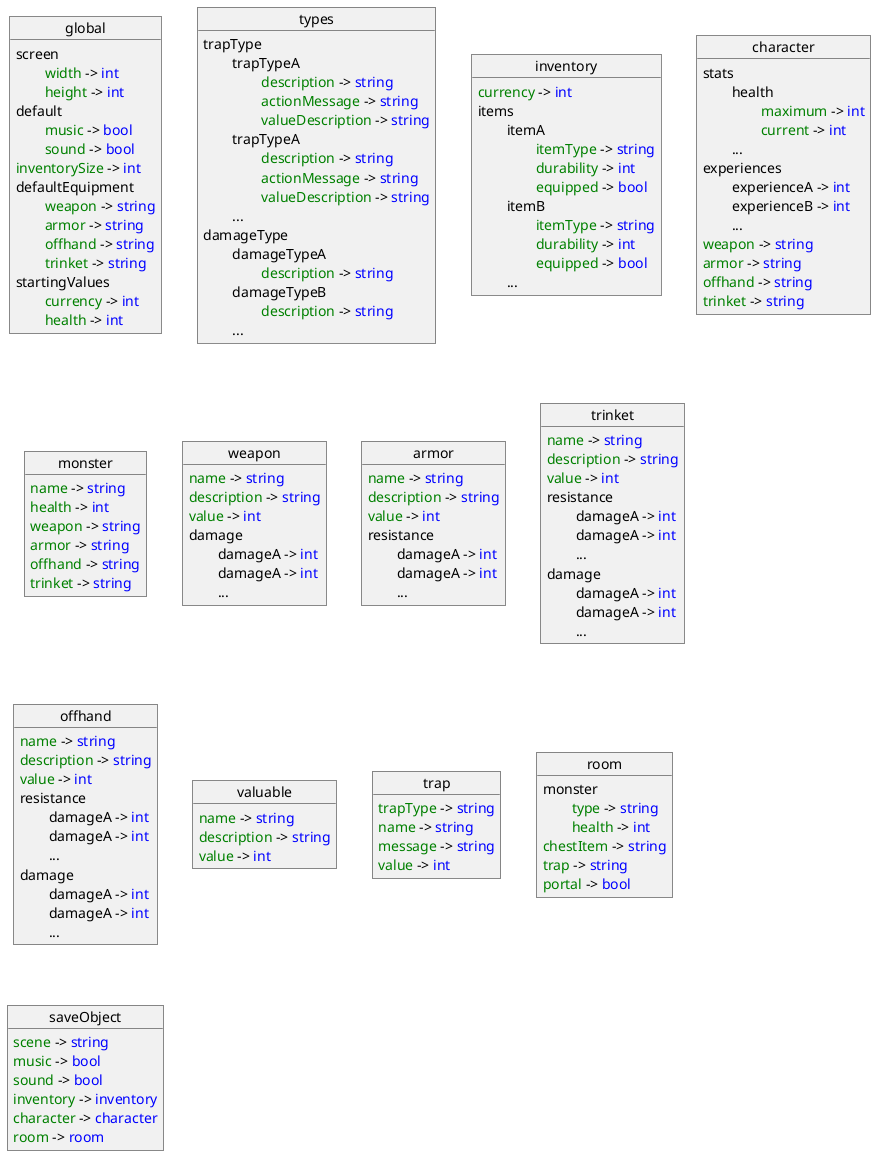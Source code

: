 @startuml

!define type(x) <color:blue>x</color>
!define attribute(x) <color:green>x</color>

object global {
    screen
        attribute(\twidth) -> type(int)
        attribute(\theight) -> type(int)
    default
        attribute(\tmusic) -> type(bool)
        attribute(\tsound) -> type(bool)
    attribute(inventorySize) -> type(int)
    defaultEquipment
        attribute(\tweapon) -> type(string)
        attribute(\tarmor) -> type(string)
        attribute(\toffhand) -> type(string)
        attribute(\ttrinket) -> type(string)
    startingValues
        attribute(\tcurrency) -> type(int)
        attribute(\thealth) -> type(int)
}

object types {
    trapType
        \ttrapTypeA
            attribute(\t\tdescription) -> type(string)
            attribute(\t\tactionMessage) -> type(string)
            attribute(\t\tvalueDescription) -> type(string)
        \ttrapTypeA
            attribute(\t\tdescription) -> type(string)
            attribute(\t\tactionMessage) -> type(string)
            attribute(\t\tvalueDescription) -> type(string)
        \t...
    damageType
        \tdamageTypeA
            attribute(\t\tdescription) -> type(string)
        \tdamageTypeB
            attribute(\t\tdescription) -> type(string)
        \t...
}

object inventory {
    attribute(currency) -> type(int)
    items
        \titemA
            attribute(\t\titemType) -> type(string)
            attribute(\t\tdurability) -> type(int)
            attribute(\t\tequipped) -> type(bool)
        \titemB
            attribute(\t\titemType) -> type(string)
            attribute(\t\tdurability) -> type(int)
            attribute(\t\tequipped) -> type(bool)
        \t...
}

object character {
    stats
        \thealth
            attribute(\t\tmaximum) -> type(int)
            attribute(\t\tcurrent) -> type(int)
        \t...
    experiences
        \texperienceA -> type(int)
        \texperienceB -> type(int)
        \t...
    attribute(weapon) -> type(string)
    attribute(armor) -> type(string)
    attribute(offhand) -> type(string)
    attribute(trinket) -> type(string)
}

object monster {
    attribute(name) -> type(string)
    attribute(health) -> type(int)
    attribute(weapon) -> type(string)
    attribute(armor) -> type(string)
    attribute(offhand) -> type(string)
    attribute(trinket) -> type(string)
}

object weapon {
    attribute(name) -> type(string)
    attribute(description) -> type(string)
    attribute(value) -> type(int)
    damage
        \tdamageA -> type(int)
        \tdamageA -> type(int)
        \t...
}

object armor {
    attribute(name) -> type(string)
    attribute(description) -> type(string)
    attribute(value) -> type(int)
    resistance
        \tdamageA -> type(int)
        \tdamageA -> type(int)
        \t...
}

object trinket {
    attribute(name) -> type(string)
    attribute(description) -> type(string)
    attribute(value) -> type(int)
    resistance
        \tdamageA -> type(int)
        \tdamageA -> type(int)
        \t...
    damage
        \tdamageA -> type(int)
        \tdamageA -> type(int)
        \t...
}

object offhand {
    attribute(name) -> type(string)
    attribute(description) -> type(string)
    attribute(value) -> type(int)
    resistance
        \tdamageA -> type(int)
        \tdamageA -> type(int)
        \t...
    damage
        \tdamageA -> type(int)
        \tdamageA -> type(int)
        \t...
}

object valuable {
    attribute(name) -> type(string)
    attribute(description) -> type(string)
    attribute(value) -> type(int)
}

object trap {
    attribute(trapType) -> type(string)
    attribute(name) -> type(string)
    attribute(message) -> type(string)
    attribute(value) -> type(int)
}

object room {
    monster
        attribute(\ttype) -> type(string)
        attribute(\thealth) -> type(int)
    attribute(chestItem) -> type(string)
    attribute(trap) -> type(string)
    attribute(portal) -> type(bool)
}

object saveObject {
    attribute(scene) -> type(string)
    attribute(music) -> type(bool)
    attribute(sound) -> type(bool)
    attribute(inventory) -> type(inventory)
    attribute(character) -> type(character)
    attribute(room) -> type(room)
}

@enduml